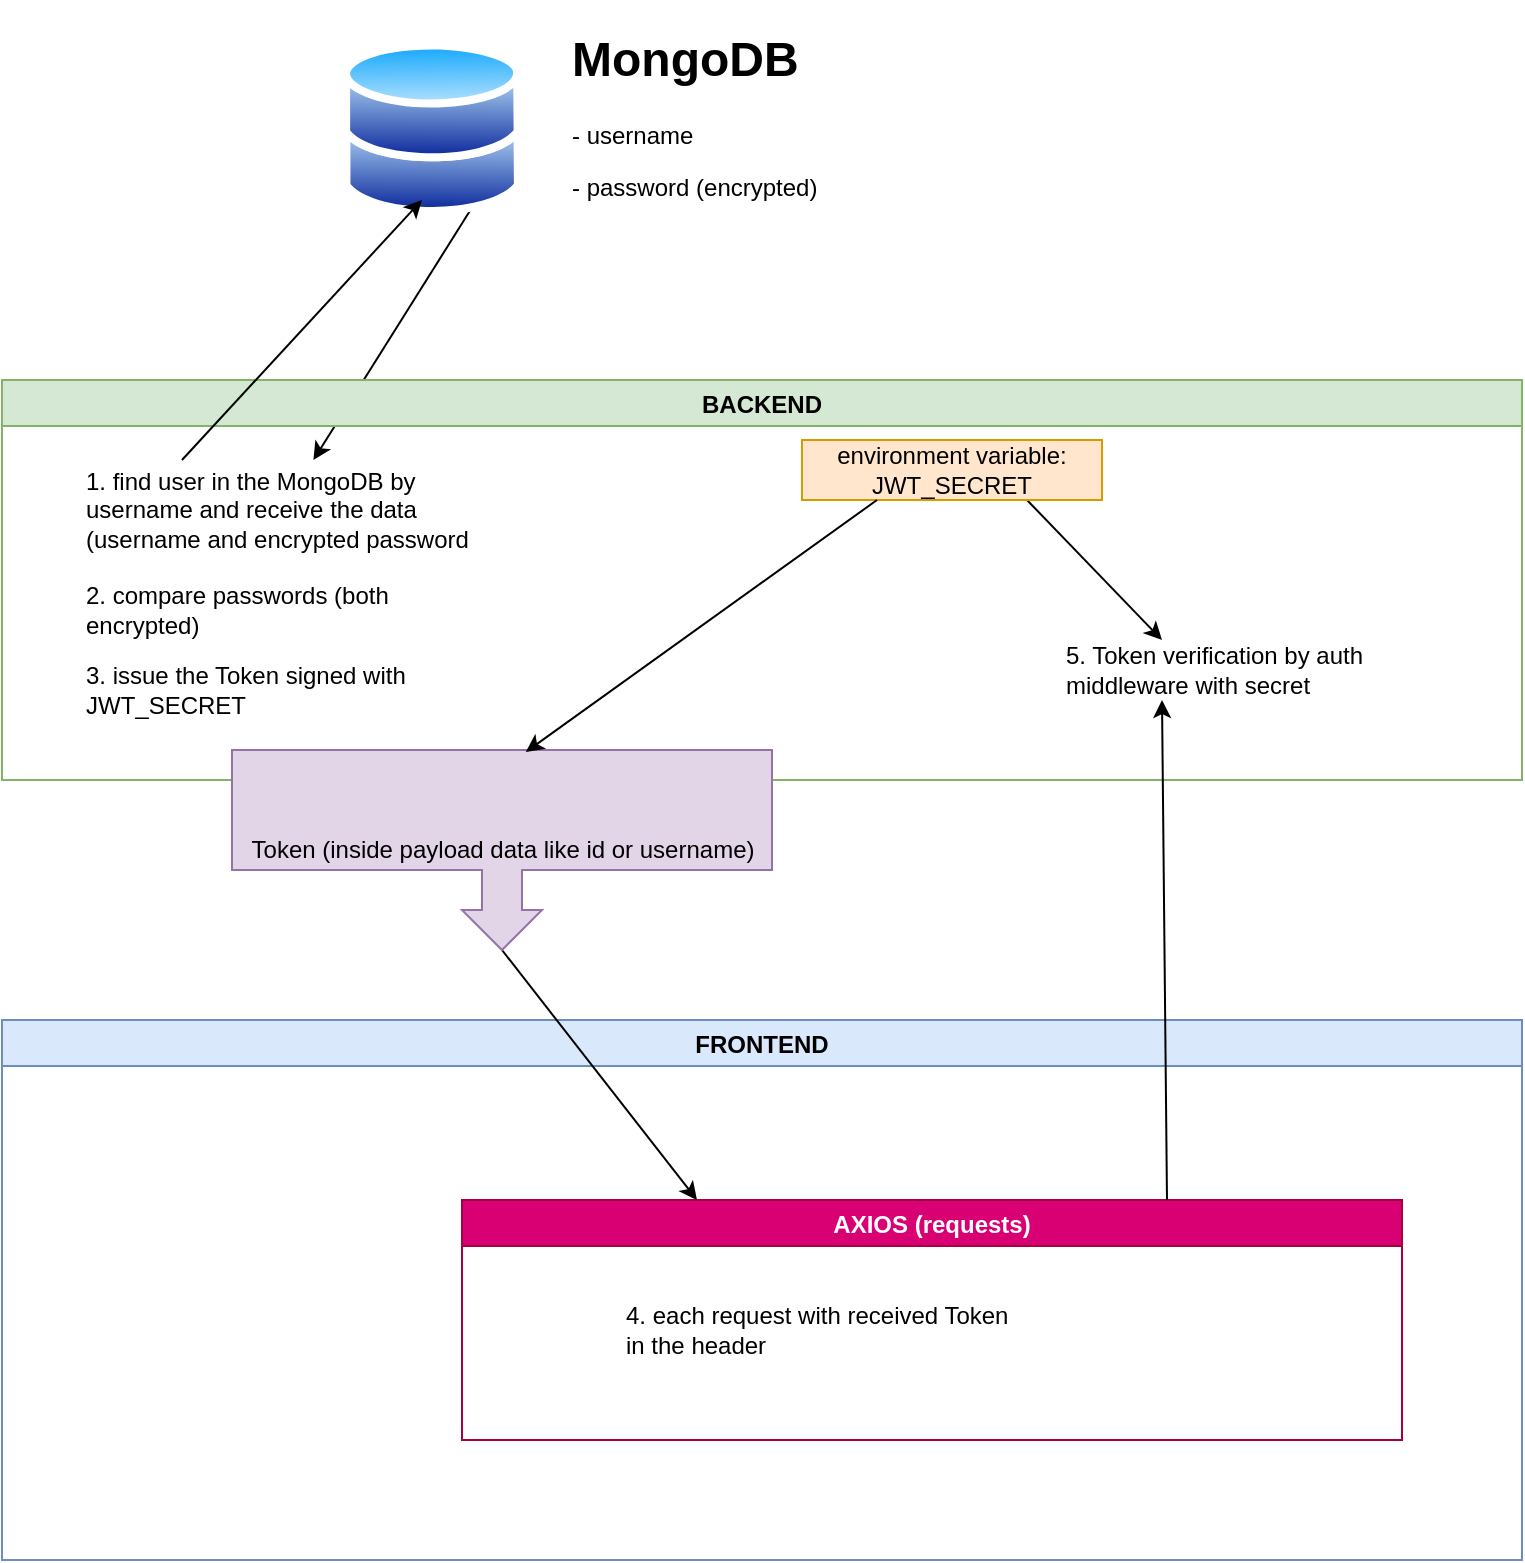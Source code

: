 <mxfile>
    <diagram id="Whwxr7C6oZBUOi9A1Vgr" name="Page-1">
        <mxGraphModel dx="1210" dy="814" grid="1" gridSize="10" guides="1" tooltips="1" connect="1" arrows="1" fold="1" page="1" pageScale="1" pageWidth="850" pageHeight="1100" math="0" shadow="0">
            <root>
                <mxCell id="0"/>
                <mxCell id="1" parent="0"/>
                <mxCell id="15" style="edgeStyle=none;html=1;exitX=0.75;exitY=1;exitDx=0;exitDy=0;" edge="1" parent="1" source="2" target="13">
                    <mxGeometry relative="1" as="geometry"/>
                </mxCell>
                <mxCell id="2" value="" style="aspect=fixed;perimeter=ellipsePerimeter;html=1;align=center;shadow=0;dashed=0;spacingTop=3;image;image=img/lib/active_directory/databases.svg;" parent="1" vertex="1">
                    <mxGeometry x="210" y="30" width="90" height="88.2" as="geometry"/>
                </mxCell>
                <mxCell id="3" value="&lt;h1&gt;MongoDB&lt;/h1&gt;&lt;p&gt;- username&lt;/p&gt;&lt;p&gt;- password (encrypted)&lt;/p&gt;" style="text;html=1;strokeColor=none;fillColor=none;spacing=5;spacingTop=-20;whiteSpace=wrap;overflow=hidden;rounded=0;" parent="1" vertex="1">
                    <mxGeometry x="320" y="20" width="190" height="120" as="geometry"/>
                </mxCell>
                <mxCell id="8" value="BACKEND" style="swimlane;labelBackgroundColor=none;fillColor=#d5e8d4;strokeColor=#82b366;" vertex="1" parent="1">
                    <mxGeometry x="40" y="200" width="760" height="200" as="geometry"/>
                </mxCell>
                <mxCell id="27" style="edgeStyle=none;html=1;exitX=0.75;exitY=1;exitDx=0;exitDy=0;entryX=0.25;entryY=0;entryDx=0;entryDy=0;fontColor=default;" edge="1" parent="8" source="10" target="23">
                    <mxGeometry relative="1" as="geometry"/>
                </mxCell>
                <mxCell id="10" value="environment variable: JWT_SECRET" style="text;html=1;strokeColor=#d79b00;fillColor=#ffe6cc;align=center;verticalAlign=middle;whiteSpace=wrap;rounded=0;" vertex="1" parent="8">
                    <mxGeometry x="400" y="30" width="150" height="30" as="geometry"/>
                </mxCell>
                <mxCell id="13" value="1. find user in the MongoDB by username and receive the data (username and encrypted password" style="text;html=1;strokeColor=none;fillColor=none;align=left;verticalAlign=middle;whiteSpace=wrap;rounded=0;" vertex="1" parent="8">
                    <mxGeometry x="40" y="40" width="200" height="50" as="geometry"/>
                </mxCell>
                <mxCell id="16" value="2. compare passwords (both encrypted)" style="text;html=1;strokeColor=none;fillColor=none;align=left;verticalAlign=middle;whiteSpace=wrap;rounded=0;" vertex="1" parent="8">
                    <mxGeometry x="40" y="100" width="200" height="30" as="geometry"/>
                </mxCell>
                <mxCell id="17" value="3. issue the Token signed with JWT_SECRET" style="text;html=1;strokeColor=none;fillColor=none;align=left;verticalAlign=middle;whiteSpace=wrap;rounded=0;" vertex="1" parent="8">
                    <mxGeometry x="40" y="140" width="200" height="30" as="geometry"/>
                </mxCell>
                <mxCell id="23" value="5. Token verification by auth middleware with secret" style="text;html=1;strokeColor=none;fillColor=none;align=left;verticalAlign=middle;whiteSpace=wrap;rounded=0;" vertex="1" parent="8">
                    <mxGeometry x="530" y="130" width="200" height="30" as="geometry"/>
                </mxCell>
                <mxCell id="11" value="FRONTEND" style="swimlane;fillColor=#dae8fc;strokeColor=#6c8ebf;" vertex="1" parent="1">
                    <mxGeometry x="40" y="520" width="760" height="270" as="geometry"/>
                </mxCell>
                <mxCell id="20" value="AXIOS (requests)" style="swimlane;labelBackgroundColor=none;fillColor=#d80073;strokeColor=#A50040;fontColor=#ffffff;" vertex="1" parent="11">
                    <mxGeometry x="230" y="90" width="470" height="120" as="geometry"/>
                </mxCell>
                <mxCell id="21" value="4. each request with received Token in the header" style="text;html=1;strokeColor=none;fillColor=none;align=left;verticalAlign=middle;whiteSpace=wrap;rounded=0;" vertex="1" parent="20">
                    <mxGeometry x="80" y="40" width="200" height="50" as="geometry"/>
                </mxCell>
                <mxCell id="14" style="edgeStyle=none;html=1;exitX=0.25;exitY=0;exitDx=0;exitDy=0;entryX=0.444;entryY=0.907;entryDx=0;entryDy=0;entryPerimeter=0;" edge="1" parent="1" source="13" target="2">
                    <mxGeometry relative="1" as="geometry"/>
                </mxCell>
                <mxCell id="22" style="edgeStyle=none;html=1;exitX=0;exitY=0;exitDx=100;exitDy=135;exitPerimeter=0;entryX=0.25;entryY=0;entryDx=0;entryDy=0;fontColor=default;" edge="1" parent="1" source="18" target="20">
                    <mxGeometry relative="1" as="geometry"/>
                </mxCell>
                <mxCell id="18" value="Token (inside payload data like id or username)" style="html=1;shadow=0;dashed=0;align=center;verticalAlign=middle;shape=mxgraph.arrows2.calloutArrow;dy=10;dx=20;notch=60;arrowHead=10;labelBackgroundColor=none;fillColor=#e1d5e7;rotation=90;strokeColor=#9673a6;horizontal=0;" vertex="1" parent="1">
                    <mxGeometry x="240" y="300" width="100" height="270" as="geometry"/>
                </mxCell>
                <mxCell id="25" style="edgeStyle=none;html=1;exitX=0.25;exitY=1;exitDx=0;exitDy=0;entryX=0.01;entryY=0.456;entryDx=0;entryDy=0;entryPerimeter=0;fontColor=default;" edge="1" parent="1" source="10" target="18">
                    <mxGeometry relative="1" as="geometry"/>
                </mxCell>
                <mxCell id="26" style="edgeStyle=none;html=1;exitX=0.75;exitY=0;exitDx=0;exitDy=0;entryX=0.25;entryY=1;entryDx=0;entryDy=0;fontColor=default;" edge="1" parent="1" source="20" target="23">
                    <mxGeometry relative="1" as="geometry"/>
                </mxCell>
            </root>
        </mxGraphModel>
    </diagram>
</mxfile>